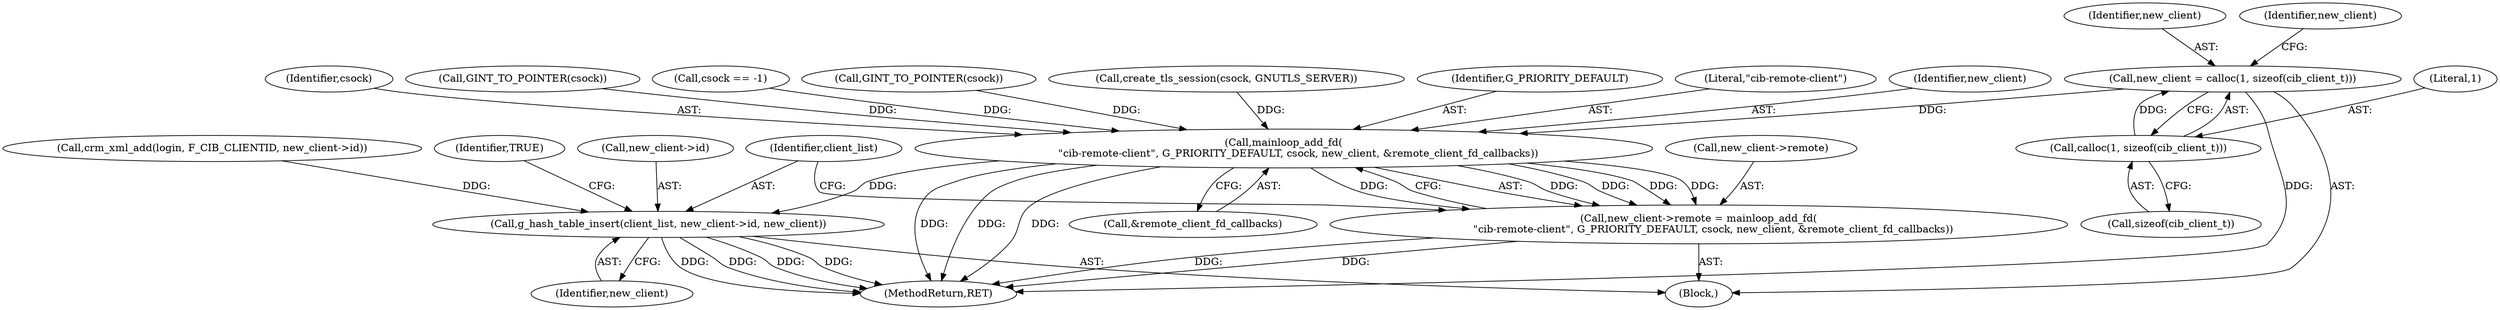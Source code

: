 digraph "0_pacemaker_564f7cc2a51dcd2f28ab12a13394f31be5aa3c93_2@API" {
"1000336" [label="(Call,new_client = calloc(1, sizeof(cib_client_t)))"];
"1000338" [label="(Call,calloc(1, sizeof(cib_client_t)))"];
"1000429" [label="(Call,mainloop_add_fd(\n         \"cib-remote-client\", G_PRIORITY_DEFAULT, csock, new_client, &remote_client_fd_callbacks))"];
"1000425" [label="(Call,new_client->remote = mainloop_add_fd(\n         \"cib-remote-client\", G_PRIORITY_DEFAULT, csock, new_client, &remote_client_fd_callbacks))"];
"1000436" [label="(Call,g_hash_table_insert(client_list, new_client->id, new_client))"];
"1000425" [label="(Call,new_client->remote = mainloop_add_fd(\n         \"cib-remote-client\", G_PRIORITY_DEFAULT, csock, new_client, &remote_client_fd_callbacks))"];
"1000241" [label="(Call,GINT_TO_POINTER(csock))"];
"1000206" [label="(Call,create_tls_session(csock, GNUTLS_SERVER))"];
"1000431" [label="(Identifier,G_PRIORITY_DEFAULT)"];
"1000340" [label="(Call,sizeof(cib_client_t))"];
"1000443" [label="(Identifier,TRUE)"];
"1000434" [label="(Call,&remote_client_fd_callbacks)"];
"1000430" [label="(Literal,\"cib-remote-client\")"];
"1000438" [label="(Call,new_client->id)"];
"1000433" [label="(Identifier,new_client)"];
"1000336" [label="(Call,new_client = calloc(1, sizeof(cib_client_t)))"];
"1000429" [label="(Call,mainloop_add_fd(\n         \"cib-remote-client\", G_PRIORITY_DEFAULT, csock, new_client, &remote_client_fd_callbacks))"];
"1000437" [label="(Identifier,client_list)"];
"1000465" [label="(MethodReturn,RET)"];
"1000436" [label="(Call,g_hash_table_insert(client_list, new_client->id, new_client))"];
"1000337" [label="(Identifier,new_client)"];
"1000344" [label="(Identifier,new_client)"];
"1000338" [label="(Call,calloc(1, sizeof(cib_client_t)))"];
"1000426" [label="(Call,new_client->remote)"];
"1000108" [label="(Block,)"];
"1000441" [label="(Identifier,new_client)"];
"1000432" [label="(Identifier,csock)"];
"1000396" [label="(Call,GINT_TO_POINTER(csock))"];
"1000339" [label="(Literal,1)"];
"1000409" [label="(Call,crm_xml_add(login, F_CIB_CLIENTID, new_client->id))"];
"1000190" [label="(Call,csock == -1)"];
"1000336" -> "1000108"  [label="AST: "];
"1000336" -> "1000338"  [label="CFG: "];
"1000337" -> "1000336"  [label="AST: "];
"1000338" -> "1000336"  [label="AST: "];
"1000344" -> "1000336"  [label="CFG: "];
"1000336" -> "1000465"  [label="DDG: "];
"1000338" -> "1000336"  [label="DDG: "];
"1000336" -> "1000429"  [label="DDG: "];
"1000338" -> "1000340"  [label="CFG: "];
"1000339" -> "1000338"  [label="AST: "];
"1000340" -> "1000338"  [label="AST: "];
"1000429" -> "1000425"  [label="AST: "];
"1000429" -> "1000434"  [label="CFG: "];
"1000430" -> "1000429"  [label="AST: "];
"1000431" -> "1000429"  [label="AST: "];
"1000432" -> "1000429"  [label="AST: "];
"1000433" -> "1000429"  [label="AST: "];
"1000434" -> "1000429"  [label="AST: "];
"1000425" -> "1000429"  [label="CFG: "];
"1000429" -> "1000465"  [label="DDG: "];
"1000429" -> "1000465"  [label="DDG: "];
"1000429" -> "1000465"  [label="DDG: "];
"1000429" -> "1000425"  [label="DDG: "];
"1000429" -> "1000425"  [label="DDG: "];
"1000429" -> "1000425"  [label="DDG: "];
"1000429" -> "1000425"  [label="DDG: "];
"1000429" -> "1000425"  [label="DDG: "];
"1000396" -> "1000429"  [label="DDG: "];
"1000190" -> "1000429"  [label="DDG: "];
"1000206" -> "1000429"  [label="DDG: "];
"1000241" -> "1000429"  [label="DDG: "];
"1000429" -> "1000436"  [label="DDG: "];
"1000425" -> "1000108"  [label="AST: "];
"1000426" -> "1000425"  [label="AST: "];
"1000437" -> "1000425"  [label="CFG: "];
"1000425" -> "1000465"  [label="DDG: "];
"1000425" -> "1000465"  [label="DDG: "];
"1000436" -> "1000108"  [label="AST: "];
"1000436" -> "1000441"  [label="CFG: "];
"1000437" -> "1000436"  [label="AST: "];
"1000438" -> "1000436"  [label="AST: "];
"1000441" -> "1000436"  [label="AST: "];
"1000443" -> "1000436"  [label="CFG: "];
"1000436" -> "1000465"  [label="DDG: "];
"1000436" -> "1000465"  [label="DDG: "];
"1000436" -> "1000465"  [label="DDG: "];
"1000436" -> "1000465"  [label="DDG: "];
"1000409" -> "1000436"  [label="DDG: "];
}
